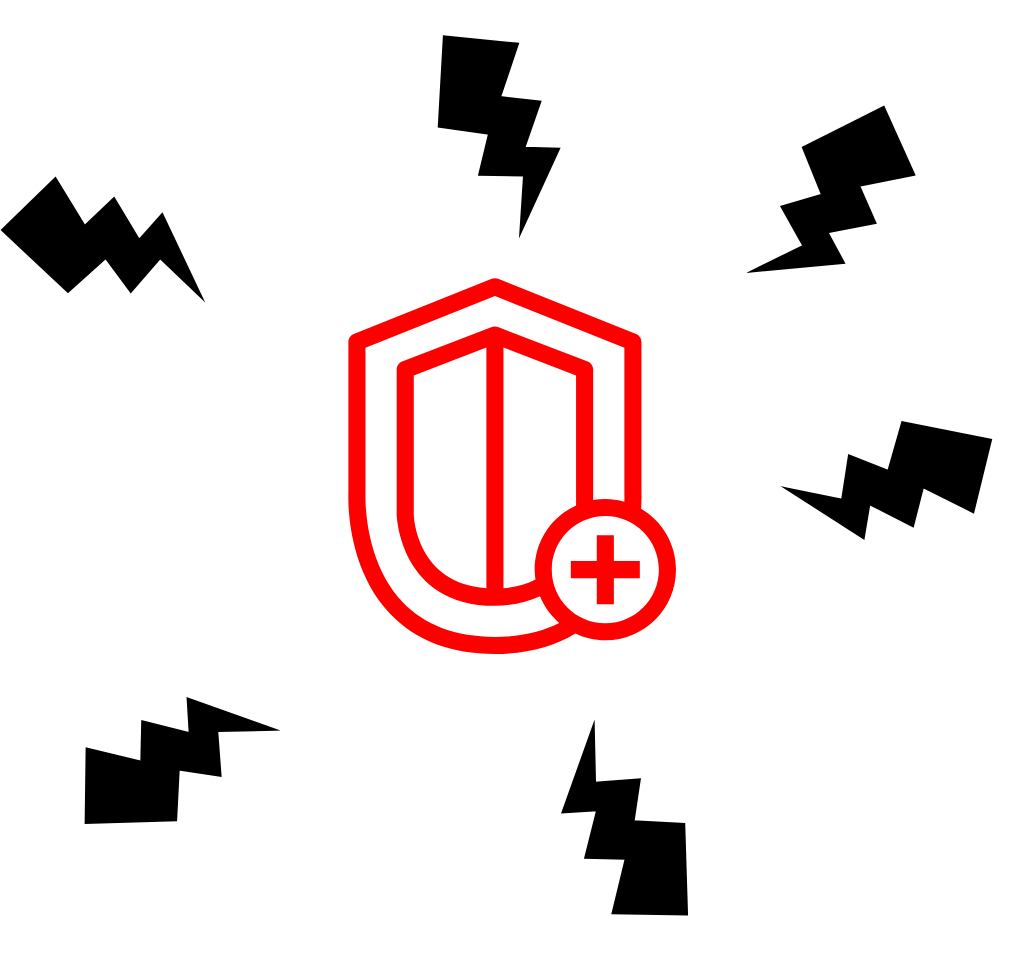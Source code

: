 <mxfile version="21.6.6" type="github">
  <diagram name="Page-1" id="PM-Bi91t429VbgkYlqFo">
    <mxGraphModel dx="794" dy="1692" grid="1" gridSize="10" guides="1" tooltips="1" connect="1" arrows="1" fold="1" page="1" pageScale="1" pageWidth="827" pageHeight="1169" math="0" shadow="0">
      <root>
        <mxCell id="0" />
        <mxCell id="1" parent="0" />
        <mxCell id="lNlef6bpUIG3wRWE3IE4-1" value="" style="sketch=0;outlineConnect=0;fontColor=#232F3E;gradientColor=none;fillColor=#FF0000;strokeColor=none;dashed=0;verticalLabelPosition=bottom;verticalAlign=top;align=center;html=1;fontSize=12;fontStyle=0;aspect=fixed;pointerEvents=1;shape=mxgraph.aws4.shield_shield_advanced;" vertex="1" parent="1">
          <mxGeometry x="370" y="120" width="168.71" height="188" as="geometry" />
        </mxCell>
        <mxCell id="lNlef6bpUIG3wRWE3IE4-2" value="" style="verticalLabelPosition=bottom;verticalAlign=top;html=1;shape=mxgraph.basic.flash;rotation=20;fillColor=#000000;" vertex="1" parent="1">
          <mxGeometry x="590" y="30" width="60" height="100" as="geometry" />
        </mxCell>
        <mxCell id="lNlef6bpUIG3wRWE3IE4-3" value="" style="verticalLabelPosition=bottom;verticalAlign=top;html=1;shape=mxgraph.basic.flash;rotation=-32;direction=south;fillColor=#000000;" vertex="1" parent="1">
          <mxGeometry x="600" y="194" width="100" height="60" as="geometry" />
        </mxCell>
        <mxCell id="lNlef6bpUIG3wRWE3IE4-4" value="" style="verticalLabelPosition=bottom;verticalAlign=top;html=1;shape=mxgraph.basic.flash;rotation=45;direction=south;fillColor=#000000;" vertex="1" parent="1">
          <mxGeometry x="460" y="370" width="100" height="60" as="geometry" />
        </mxCell>
        <mxCell id="lNlef6bpUIG3wRWE3IE4-5" value="" style="verticalLabelPosition=bottom;verticalAlign=top;html=1;shape=mxgraph.basic.flash;rotation=-225;direction=south;fillColor=#000000;" vertex="1" parent="1">
          <mxGeometry x="230" y="330" width="100" height="60" as="geometry" />
        </mxCell>
        <mxCell id="lNlef6bpUIG3wRWE3IE4-6" value="" style="verticalLabelPosition=bottom;verticalAlign=top;html=1;shape=mxgraph.basic.flash;rotation=-180;direction=south;fillColor=#000000;" vertex="1" parent="1">
          <mxGeometry x="200" y="70" width="100" height="60" as="geometry" />
        </mxCell>
        <mxCell id="lNlef6bpUIG3wRWE3IE4-7" value="" style="verticalLabelPosition=bottom;verticalAlign=top;html=1;shape=mxgraph.basic.flash;rotation=-130;direction=south;fillColor=#000000;" vertex="1" parent="1">
          <mxGeometry x="400" y="10" width="100" height="60" as="geometry" />
        </mxCell>
      </root>
    </mxGraphModel>
  </diagram>
</mxfile>
